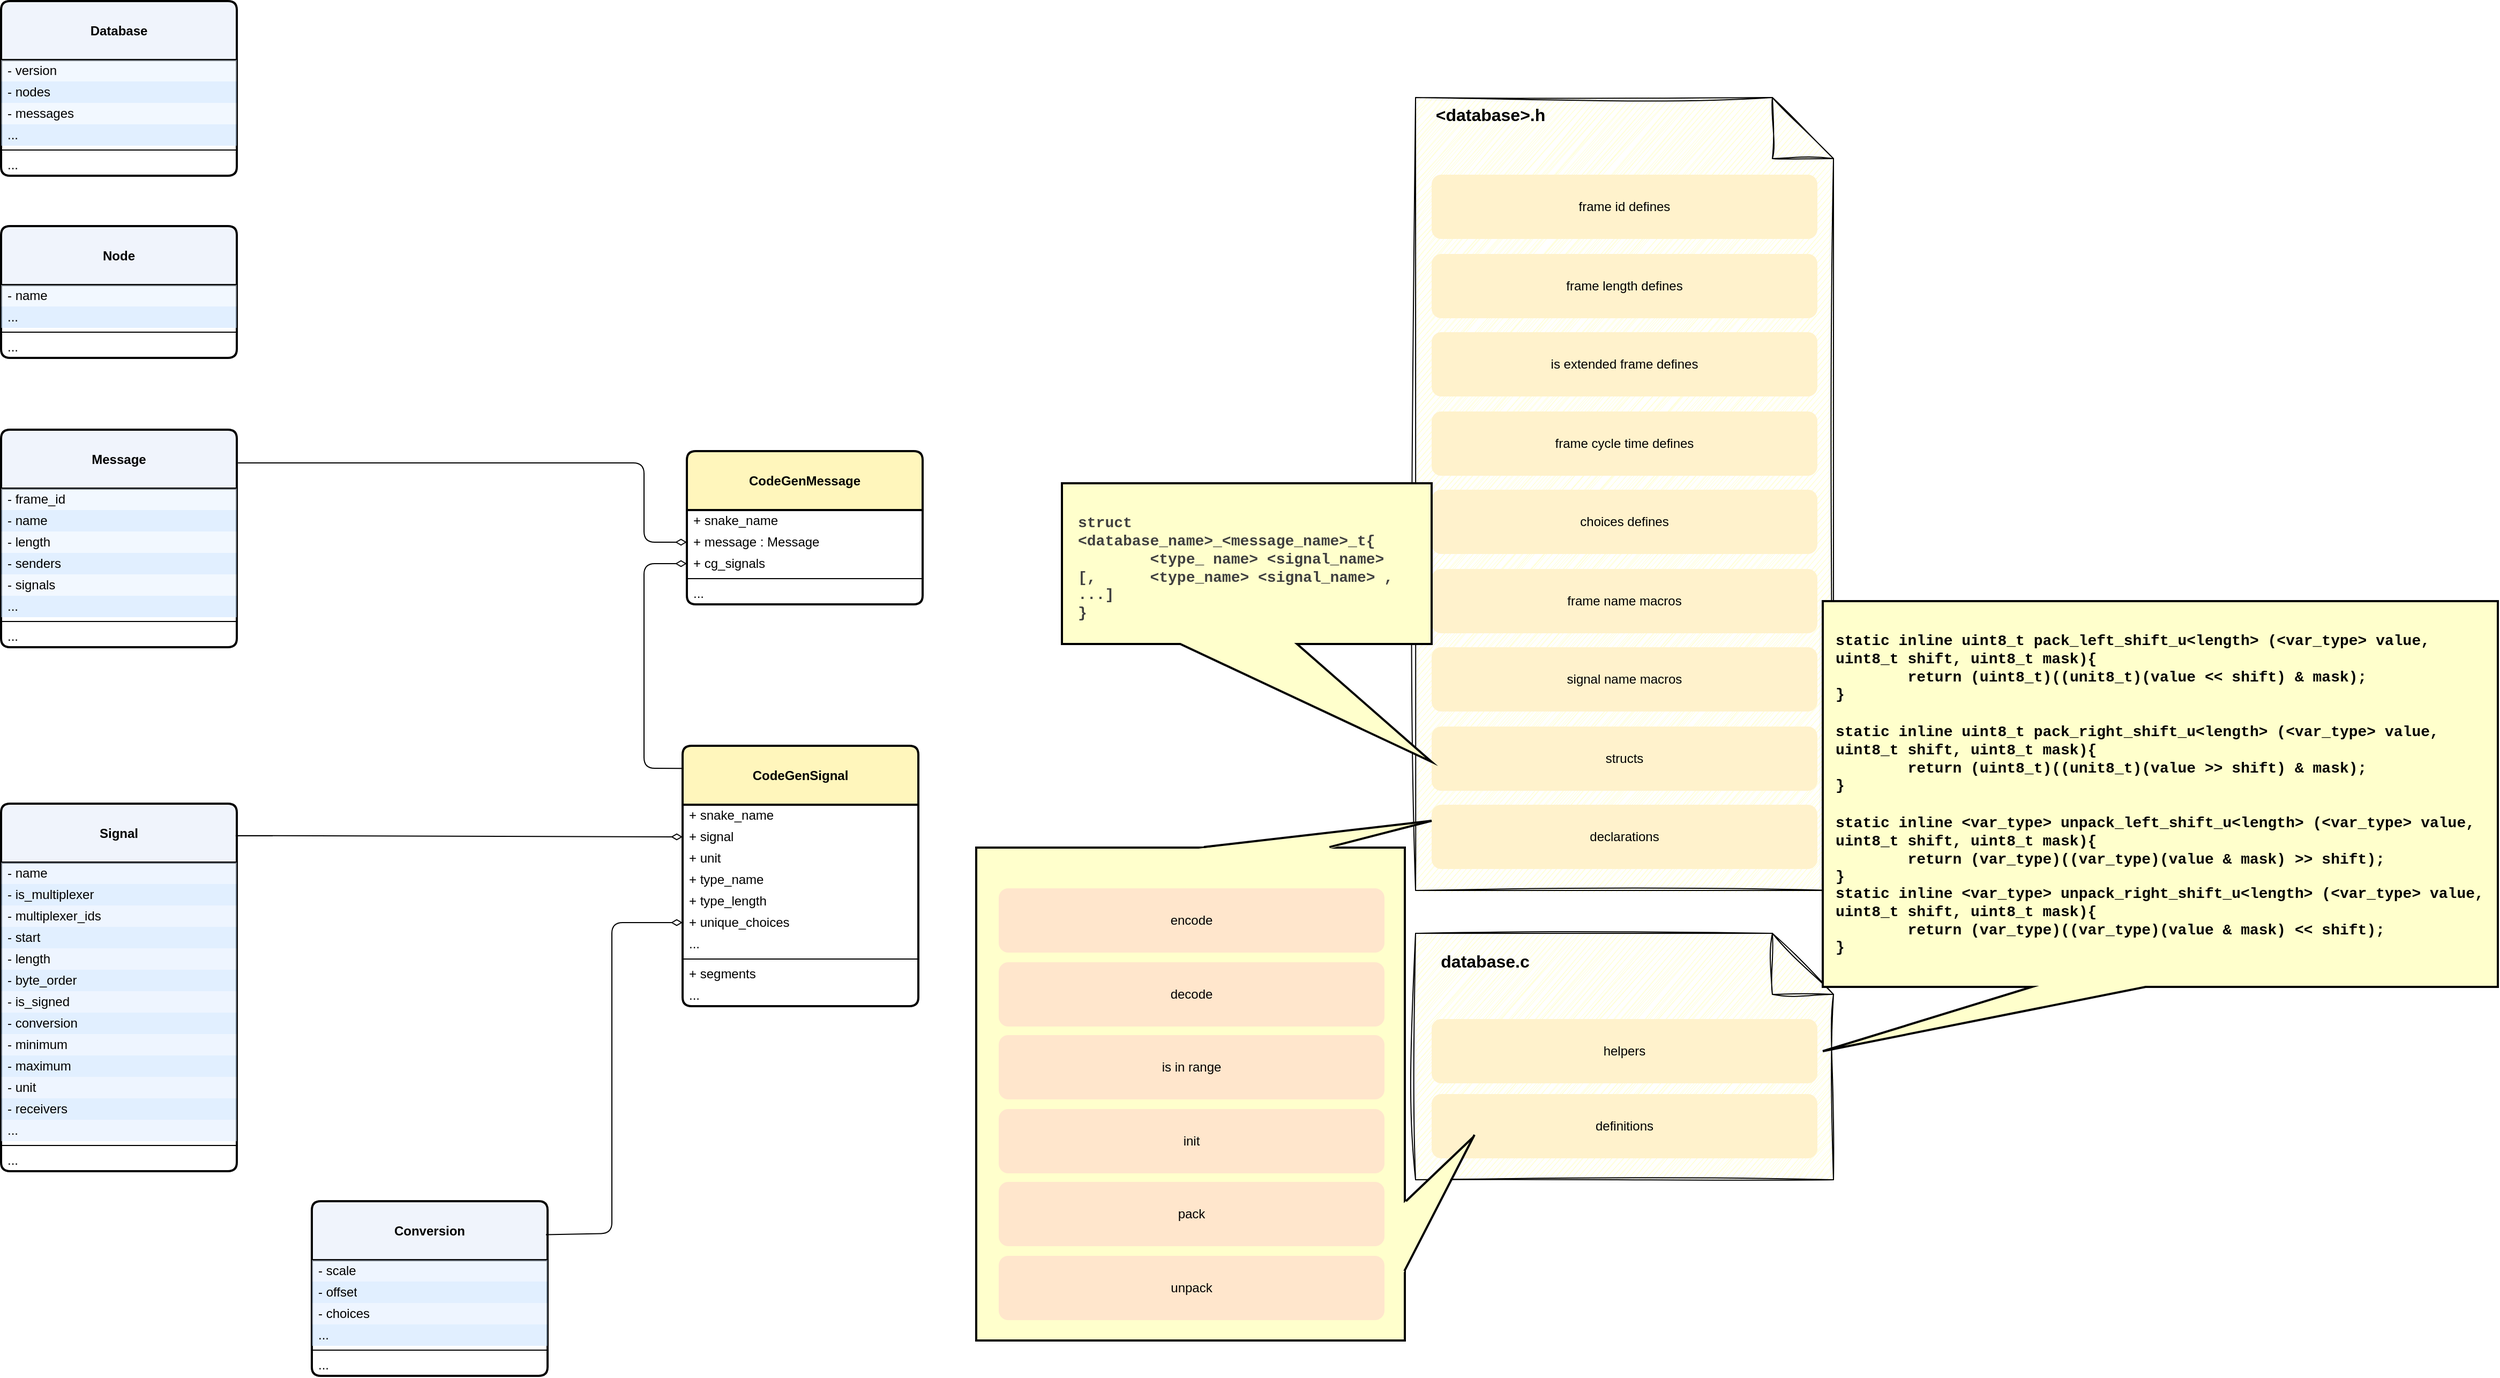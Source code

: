 <mxfile>
    <diagram id="0CQFVA6_GC00lFm2K_Ry" name="第 1 页">
        <mxGraphModel dx="2390" dy="2868" grid="1" gridSize="10" guides="1" tooltips="1" connect="1" arrows="1" fold="1" page="1" pageScale="1" pageWidth="1169" pageHeight="1654" math="0" shadow="0">
            <root>
                <mxCell id="0"/>
                <mxCell id="1" parent="0"/>
                <mxCell id="204" value="" style="shape=note2;boundedLbl=1;whiteSpace=wrap;html=1;size=57;verticalAlign=top;align=center;sketch=1;curveFitting=1;jiggle=2;fillColor=#FFFFCC;" vertex="1" parent="1">
                    <mxGeometry x="2060" y="80" width="390" height="740" as="geometry"/>
                </mxCell>
                <mxCell id="41" value="&lt;div&gt;&lt;br&gt;&lt;/div&gt;&lt;div&gt;&lt;b&gt;Node&lt;/b&gt;&lt;/div&gt;" style="swimlane;fontStyle=0;align=center;verticalAlign=top;childLayout=stackLayout;horizontal=1;startSize=55;horizontalStack=0;resizeParent=1;resizeParentMax=0;resizeLast=0;collapsible=0;marginBottom=0;html=1;whiteSpace=wrap;arcSize=5;rounded=1;strokeWidth=2;fillColor=#F0F4FC;" parent="1" vertex="1">
                    <mxGeometry x="740" y="200" width="220" height="123" as="geometry"/>
                </mxCell>
                <mxCell id="43" value="- name" style="text;html=1;strokeColor=none;fillColor=#E5F2FF;align=left;verticalAlign=middle;spacingLeft=4;spacingRight=4;overflow=hidden;rotatable=0;points=[[0,0.5],[1,0.5]];portConstraint=eastwest;whiteSpace=wrap;opacity=50;" parent="41" vertex="1">
                    <mxGeometry y="55" width="220" height="20" as="geometry"/>
                </mxCell>
                <mxCell id="45" value="..." style="text;html=1;strokeColor=none;fillColor=light-dark(#C4DFFF,#1A2637);align=left;verticalAlign=middle;spacingLeft=4;spacingRight=4;overflow=hidden;rotatable=0;points=[[0,0.5],[1,0.5]];portConstraint=eastwest;whiteSpace=wrap;opacity=50;" parent="41" vertex="1">
                    <mxGeometry y="75" width="220" height="20" as="geometry"/>
                </mxCell>
                <mxCell id="46" value="" style="line;strokeWidth=1;fillColor=none;align=left;verticalAlign=middle;spacingTop=-1;spacingLeft=3;spacingRight=3;rotatable=0;labelPosition=right;points=[];portConstraint=eastwest;" parent="41" vertex="1">
                    <mxGeometry y="95" width="220" height="8" as="geometry"/>
                </mxCell>
                <mxCell id="48" value="..." style="text;html=1;strokeColor=none;fillColor=none;align=left;verticalAlign=middle;spacingLeft=4;spacingRight=4;overflow=hidden;rotatable=0;points=[[0,0.5],[1,0.5]];portConstraint=eastwest;whiteSpace=wrap;" parent="41" vertex="1">
                    <mxGeometry y="103" width="220" height="20" as="geometry"/>
                </mxCell>
                <mxCell id="50" value="&lt;div&gt;&lt;b&gt;&lt;br&gt;&lt;/b&gt;&lt;/div&gt;&lt;b&gt;Message&lt;/b&gt;" style="swimlane;fontStyle=0;align=center;verticalAlign=top;childLayout=stackLayout;horizontal=1;startSize=55;horizontalStack=0;resizeParent=1;resizeParentMax=0;resizeLast=0;collapsible=0;marginBottom=0;html=1;whiteSpace=wrap;rounded=1;arcSize=5;strokeWidth=2;fillColor=#F0F4FC;" parent="1" vertex="1">
                    <mxGeometry x="740" y="390" width="220" height="203" as="geometry"/>
                </mxCell>
                <mxCell id="71" value="- frame_id" style="text;html=1;strokeColor=none;fillColor=#E5F2FF;align=left;verticalAlign=middle;spacingLeft=4;spacingRight=4;overflow=hidden;rotatable=0;points=[[0,0.5],[1,0.5]];portConstraint=eastwest;whiteSpace=wrap;opacity=50;" parent="50" vertex="1">
                    <mxGeometry y="55" width="220" height="20" as="geometry"/>
                </mxCell>
                <mxCell id="78" value="- name" style="text;html=1;strokeColor=none;fillColor=#C4DFFF;align=left;verticalAlign=middle;spacingLeft=4;spacingRight=4;overflow=hidden;rotatable=0;points=[[0,0.5],[1,0.5]];portConstraint=eastwest;whiteSpace=wrap;opacity=50;" parent="50" vertex="1">
                    <mxGeometry y="75" width="220" height="20" as="geometry"/>
                </mxCell>
                <mxCell id="81" value="- length" style="text;html=1;strokeColor=none;fillColor=#E5F2FF;align=left;verticalAlign=middle;spacingLeft=4;spacingRight=4;overflow=hidden;rotatable=0;points=[[0,0.5],[1,0.5]];portConstraint=eastwest;whiteSpace=wrap;opacity=50;" parent="50" vertex="1">
                    <mxGeometry y="95" width="220" height="20" as="geometry"/>
                </mxCell>
                <mxCell id="83" value="- senders" style="text;html=1;strokeColor=none;fillColor=#C4DFFF;align=left;verticalAlign=middle;spacingLeft=4;spacingRight=4;overflow=hidden;rotatable=0;points=[[0,0.5],[1,0.5]];portConstraint=eastwest;whiteSpace=wrap;opacity=50;" parent="50" vertex="1">
                    <mxGeometry y="115" width="220" height="20" as="geometry"/>
                </mxCell>
                <mxCell id="52" value="- signals" style="text;html=1;strokeColor=none;fillColor=#E5F2FF;align=left;verticalAlign=middle;spacingLeft=4;spacingRight=4;overflow=hidden;rotatable=0;points=[[0,0.5],[1,0.5]];portConstraint=eastwest;whiteSpace=wrap;opacity=50;" parent="50" vertex="1">
                    <mxGeometry y="135" width="220" height="20" as="geometry"/>
                </mxCell>
                <mxCell id="54" value="..." style="text;html=1;strokeColor=none;fillColor=#C4DFFF;align=left;verticalAlign=middle;spacingLeft=4;spacingRight=4;overflow=hidden;rotatable=0;points=[[0,0.5],[1,0.5]];portConstraint=eastwest;whiteSpace=wrap;opacity=50;" parent="50" vertex="1">
                    <mxGeometry y="155" width="220" height="20" as="geometry"/>
                </mxCell>
                <mxCell id="55" value="" style="line;strokeWidth=1;fillColor=none;align=left;verticalAlign=middle;spacingTop=-1;spacingLeft=3;spacingRight=3;rotatable=0;labelPosition=right;points=[];portConstraint=eastwest;" parent="50" vertex="1">
                    <mxGeometry y="175" width="220" height="8" as="geometry"/>
                </mxCell>
                <mxCell id="57" value="..." style="text;html=1;strokeColor=none;fillColor=none;align=left;verticalAlign=middle;spacingLeft=4;spacingRight=4;overflow=hidden;rotatable=0;points=[[0,0.5],[1,0.5]];portConstraint=eastwest;whiteSpace=wrap;" parent="50" vertex="1">
                    <mxGeometry y="183" width="220" height="20" as="geometry"/>
                </mxCell>
                <mxCell id="59" value="&lt;div&gt;&lt;br&gt;&lt;/div&gt;&lt;b&gt;Signal&lt;/b&gt;" style="swimlane;fontStyle=0;align=center;verticalAlign=top;childLayout=stackLayout;horizontal=1;startSize=55;horizontalStack=0;resizeParent=1;resizeParentMax=0;resizeLast=0;collapsible=0;marginBottom=0;html=1;whiteSpace=wrap;arcSize=5;rounded=1;strokeWidth=2;fillColor=#F0F4FC;" parent="1" vertex="1">
                    <mxGeometry x="740" y="739" width="220" height="343" as="geometry"/>
                </mxCell>
                <mxCell id="61" value="- name" style="text;html=1;strokeColor=none;fillColor=#DDEBFF;align=left;verticalAlign=middle;spacingLeft=4;spacingRight=4;overflow=hidden;rotatable=0;points=[[0,0.5],[1,0.5]];portConstraint=eastwest;whiteSpace=wrap;opacity=50;" parent="59" vertex="1">
                    <mxGeometry y="55" width="220" height="20" as="geometry"/>
                </mxCell>
                <mxCell id="87" value="- is_multiplexer" style="text;html=1;strokeColor=none;fillColor=#C4DFFF;align=left;verticalAlign=middle;spacingLeft=4;spacingRight=4;overflow=hidden;rotatable=0;points=[[0,0.5],[1,0.5]];portConstraint=eastwest;whiteSpace=wrap;opacity=50;" parent="59" vertex="1">
                    <mxGeometry y="75" width="220" height="20" as="geometry"/>
                </mxCell>
                <mxCell id="107" value="- multiplexer_ids" style="text;html=1;strokeColor=none;fillColor=#DDEBFF;align=left;verticalAlign=middle;spacingLeft=4;spacingRight=4;overflow=hidden;rotatable=0;points=[[0,0.5],[1,0.5]];portConstraint=eastwest;whiteSpace=wrap;opacity=50;" parent="59" vertex="1">
                    <mxGeometry y="95" width="220" height="20" as="geometry"/>
                </mxCell>
                <mxCell id="90" value="- start" style="text;html=1;strokeColor=none;fillColor=#C4DFFF;align=left;verticalAlign=middle;spacingLeft=4;spacingRight=4;overflow=hidden;rotatable=0;points=[[0,0.5],[1,0.5]];portConstraint=eastwest;whiteSpace=wrap;opacity=50;" parent="59" vertex="1">
                    <mxGeometry y="115" width="220" height="20" as="geometry"/>
                </mxCell>
                <mxCell id="89" value="- length" style="text;html=1;strokeColor=none;fillColor=#DDEBFF;align=left;verticalAlign=middle;spacingLeft=4;spacingRight=4;overflow=hidden;rotatable=0;points=[[0,0.5],[1,0.5]];portConstraint=eastwest;whiteSpace=wrap;opacity=50;" parent="59" vertex="1">
                    <mxGeometry y="135" width="220" height="20" as="geometry"/>
                </mxCell>
                <mxCell id="88" value="- byte_order" style="text;html=1;strokeColor=none;fillColor=#C4DFFF;align=left;verticalAlign=middle;spacingLeft=4;spacingRight=4;overflow=hidden;rotatable=0;points=[[0,0.5],[1,0.5]];portConstraint=eastwest;whiteSpace=wrap;opacity=50;" parent="59" vertex="1">
                    <mxGeometry y="155" width="220" height="20" as="geometry"/>
                </mxCell>
                <mxCell id="91" value="- is_signed" style="text;html=1;strokeColor=none;fillColor=#DDEBFF;align=left;verticalAlign=middle;spacingLeft=4;spacingRight=4;overflow=hidden;rotatable=0;points=[[0,0.5],[1,0.5]];portConstraint=eastwest;whiteSpace=wrap;opacity=50;" parent="59" vertex="1">
                    <mxGeometry y="175" width="220" height="20" as="geometry"/>
                </mxCell>
                <mxCell id="102" value="- conversion" style="text;html=1;strokeColor=none;fillColor=#C4DFFF;align=left;verticalAlign=middle;spacingLeft=4;spacingRight=4;overflow=hidden;rotatable=0;points=[[0,0.5],[1,0.5]];portConstraint=eastwest;whiteSpace=wrap;opacity=50;" parent="59" vertex="1">
                    <mxGeometry y="195" width="220" height="20" as="geometry"/>
                </mxCell>
                <mxCell id="100" value="- minimum" style="text;html=1;strokeColor=none;fillColor=#DDEBFF;align=left;verticalAlign=middle;spacingLeft=4;spacingRight=4;overflow=hidden;rotatable=0;points=[[0,0.5],[1,0.5]];portConstraint=eastwest;whiteSpace=wrap;opacity=50;" parent="59" vertex="1">
                    <mxGeometry y="215" width="220" height="20" as="geometry"/>
                </mxCell>
                <mxCell id="99" value="- maximum" style="text;html=1;strokeColor=none;fillColor=#C4DFFF;align=left;verticalAlign=middle;spacingLeft=4;spacingRight=4;overflow=hidden;rotatable=0;points=[[0,0.5],[1,0.5]];portConstraint=eastwest;whiteSpace=wrap;opacity=50;" parent="59" vertex="1">
                    <mxGeometry y="235" width="220" height="20" as="geometry"/>
                </mxCell>
                <mxCell id="118" value="- unit" style="text;html=1;strokeColor=none;fillColor=#DDEBFF;align=left;verticalAlign=middle;spacingLeft=4;spacingRight=4;overflow=hidden;rotatable=0;points=[[0,0.5],[1,0.5]];portConstraint=eastwest;whiteSpace=wrap;opacity=50;" parent="59" vertex="1">
                    <mxGeometry y="255" width="220" height="20" as="geometry"/>
                </mxCell>
                <mxCell id="103" value="- receivers" style="text;html=1;strokeColor=none;fillColor=#C4DFFF;align=left;verticalAlign=middle;spacingLeft=4;spacingRight=4;overflow=hidden;rotatable=0;points=[[0,0.5],[1,0.5]];portConstraint=eastwest;whiteSpace=wrap;opacity=50;" parent="59" vertex="1">
                    <mxGeometry y="275" width="220" height="20" as="geometry"/>
                </mxCell>
                <mxCell id="63" value="..." style="text;html=1;strokeColor=none;fillColor=#DDEBFF;align=left;verticalAlign=middle;spacingLeft=4;spacingRight=4;overflow=hidden;rotatable=0;points=[[0,0.5],[1,0.5]];portConstraint=eastwest;whiteSpace=wrap;opacity=50;" parent="59" vertex="1">
                    <mxGeometry y="295" width="220" height="20" as="geometry"/>
                </mxCell>
                <mxCell id="64" value="" style="line;strokeWidth=1;fillColor=none;align=left;verticalAlign=middle;spacingTop=-1;spacingLeft=3;spacingRight=3;rotatable=0;labelPosition=right;points=[];portConstraint=eastwest;" parent="59" vertex="1">
                    <mxGeometry y="315" width="220" height="8" as="geometry"/>
                </mxCell>
                <mxCell id="66" value="..." style="text;html=1;strokeColor=none;fillColor=none;align=left;verticalAlign=middle;spacingLeft=4;spacingRight=4;overflow=hidden;rotatable=0;points=[[0,0.5],[1,0.5]];portConstraint=eastwest;whiteSpace=wrap;" parent="59" vertex="1">
                    <mxGeometry y="323" width="220" height="20" as="geometry"/>
                </mxCell>
                <mxCell id="132" value="&lt;div&gt;&lt;b&gt;&lt;br&gt;&lt;/b&gt;&lt;/div&gt;&lt;b&gt;Conversion&lt;/b&gt;" style="swimlane;fontStyle=0;align=center;verticalAlign=top;childLayout=stackLayout;horizontal=1;startSize=55;horizontalStack=0;resizeParent=1;resizeParentMax=0;resizeLast=0;collapsible=0;marginBottom=0;html=1;whiteSpace=wrap;arcSize=5;rounded=1;strokeWidth=2;fillColor=#F0F4FC;" parent="1" vertex="1">
                    <mxGeometry x="1030" y="1110" width="220" height="163" as="geometry"/>
                </mxCell>
                <mxCell id="133" value="- scale" style="text;html=1;strokeColor=none;fillColor=#DDEBFF;align=left;verticalAlign=middle;spacingLeft=4;spacingRight=4;overflow=hidden;rotatable=0;points=[[0,0.5],[1,0.5]];portConstraint=eastwest;whiteSpace=wrap;opacity=50;" parent="132" vertex="1">
                    <mxGeometry y="55" width="220" height="20" as="geometry"/>
                </mxCell>
                <mxCell id="141" value="- offset" style="text;html=1;strokeColor=none;fillColor=#C4DFFF;align=left;verticalAlign=middle;spacingLeft=4;spacingRight=4;overflow=hidden;rotatable=0;points=[[0,0.5],[1,0.5]];portConstraint=eastwest;whiteSpace=wrap;opacity=50;" parent="132" vertex="1">
                    <mxGeometry y="75" width="220" height="20" as="geometry"/>
                </mxCell>
                <mxCell id="142" value="- choices" style="text;html=1;strokeColor=none;fillColor=#DDEBFF;align=left;verticalAlign=middle;spacingLeft=4;spacingRight=4;overflow=hidden;rotatable=0;points=[[0,0.5],[1,0.5]];portConstraint=eastwest;whiteSpace=wrap;opacity=50;" parent="132" vertex="1">
                    <mxGeometry y="95" width="220" height="20" as="geometry"/>
                </mxCell>
                <mxCell id="145" value="..." style="text;html=1;strokeColor=none;fillColor=#C4DFFF;align=left;verticalAlign=middle;spacingLeft=4;spacingRight=4;overflow=hidden;rotatable=0;points=[[0,0.5],[1,0.5]];portConstraint=eastwest;whiteSpace=wrap;opacity=50;" parent="132" vertex="1">
                    <mxGeometry y="115" width="220" height="20" as="geometry"/>
                </mxCell>
                <mxCell id="146" value="" style="line;strokeWidth=1;fillColor=none;align=left;verticalAlign=middle;spacingTop=-1;spacingLeft=3;spacingRight=3;rotatable=0;labelPosition=right;points=[];portConstraint=eastwest;" parent="132" vertex="1">
                    <mxGeometry y="135" width="220" height="8" as="geometry"/>
                </mxCell>
                <mxCell id="147" value="..." style="text;html=1;strokeColor=none;fillColor=none;align=left;verticalAlign=middle;spacingLeft=4;spacingRight=4;overflow=hidden;rotatable=0;points=[[0,0.5],[1,0.5]];portConstraint=eastwest;whiteSpace=wrap;" parent="132" vertex="1">
                    <mxGeometry y="143" width="220" height="20" as="geometry"/>
                </mxCell>
                <mxCell id="151" value="&lt;div&gt;&lt;br&gt;&lt;/div&gt;Database" style="swimlane;fontStyle=1;align=center;verticalAlign=top;childLayout=stackLayout;horizontal=1;startSize=55;horizontalStack=0;resizeParent=1;resizeParentMax=0;resizeLast=0;collapsible=0;marginBottom=0;html=1;whiteSpace=wrap;arcSize=5;rounded=1;strokeWidth=2;fillColor=#F0F4FC;" parent="1" vertex="1">
                    <mxGeometry x="740" y="-10" width="220" height="163" as="geometry"/>
                </mxCell>
                <mxCell id="152" value="- version" style="text;html=1;strokeColor=none;fillColor=#E5F2FF;align=left;verticalAlign=middle;spacingLeft=4;spacingRight=4;overflow=hidden;rotatable=0;points=[[0,0.5],[1,0.5]];portConstraint=eastwest;whiteSpace=wrap;opacity=50;" parent="151" vertex="1">
                    <mxGeometry y="55" width="220" height="20" as="geometry"/>
                </mxCell>
                <mxCell id="157" value="- nodes" style="text;html=1;strokeColor=none;fillColor=#C4DFFF;align=left;verticalAlign=middle;spacingLeft=4;spacingRight=4;overflow=hidden;rotatable=0;points=[[0,0.5],[1,0.5]];portConstraint=eastwest;whiteSpace=wrap;opacity=50;" parent="151" vertex="1">
                    <mxGeometry y="75" width="220" height="20" as="geometry"/>
                </mxCell>
                <mxCell id="156" value="- messages" style="text;html=1;strokeColor=none;fillColor=#E5F2FF;align=left;verticalAlign=middle;spacingLeft=4;spacingRight=4;overflow=hidden;rotatable=0;points=[[0,0.5],[1,0.5]];portConstraint=eastwest;whiteSpace=wrap;opacity=50;" parent="151" vertex="1">
                    <mxGeometry y="95" width="220" height="20" as="geometry"/>
                </mxCell>
                <mxCell id="153" value="..." style="text;html=1;strokeColor=none;fillColor=#C4DFFF;align=left;verticalAlign=middle;spacingLeft=4;spacingRight=4;overflow=hidden;rotatable=0;points=[[0,0.5],[1,0.5]];portConstraint=eastwest;whiteSpace=wrap;opacity=50;" parent="151" vertex="1">
                    <mxGeometry y="115" width="220" height="20" as="geometry"/>
                </mxCell>
                <mxCell id="154" value="" style="line;strokeWidth=1;fillColor=none;align=left;verticalAlign=middle;spacingTop=-1;spacingLeft=3;spacingRight=3;rotatable=0;labelPosition=right;points=[];portConstraint=eastwest;" parent="151" vertex="1">
                    <mxGeometry y="135" width="220" height="8" as="geometry"/>
                </mxCell>
                <mxCell id="155" value="..." style="text;html=1;strokeColor=none;fillColor=none;align=left;verticalAlign=middle;spacingLeft=4;spacingRight=4;overflow=hidden;rotatable=0;points=[[0,0.5],[1,0.5]];portConstraint=eastwest;whiteSpace=wrap;" parent="151" vertex="1">
                    <mxGeometry y="143" width="220" height="20" as="geometry"/>
                </mxCell>
                <mxCell id="161" value="&lt;div&gt;&lt;br&gt;&lt;/div&gt;&lt;b&gt;CodeGenSignal&lt;/b&gt;" style="swimlane;fontStyle=0;align=center;verticalAlign=top;childLayout=stackLayout;horizontal=1;startSize=55;horizontalStack=0;resizeParent=1;resizeParentMax=0;resizeLast=0;collapsible=0;marginBottom=0;html=1;whiteSpace=wrap;arcSize=5;rounded=1;strokeWidth=2;fillColor=#FFF6BC;" vertex="1" parent="1">
                    <mxGeometry x="1376" y="685" width="220" height="243" as="geometry"/>
                </mxCell>
                <mxCell id="174" value="+ snake_name" style="text;html=1;strokeColor=none;fillColor=none;align=left;verticalAlign=middle;spacingLeft=4;spacingRight=4;overflow=hidden;rotatable=0;points=[[0,0.5],[1,0.5]];portConstraint=eastwest;whiteSpace=wrap;sketch=1;curveFitting=1;jiggle=2;" vertex="1" parent="161">
                    <mxGeometry y="55" width="220" height="20" as="geometry"/>
                </mxCell>
                <mxCell id="193" value="+ signal" style="text;html=1;strokeColor=none;fillColor=none;align=left;verticalAlign=middle;spacingLeft=4;spacingRight=4;overflow=hidden;rotatable=0;points=[[0,0.5],[1,0.5]];portConstraint=eastwest;whiteSpace=wrap;sketch=1;curveFitting=1;jiggle=2;" vertex="1" parent="161">
                    <mxGeometry y="75" width="220" height="20" as="geometry"/>
                </mxCell>
                <mxCell id="192" value="+ unit" style="text;html=1;strokeColor=none;fillColor=none;align=left;verticalAlign=middle;spacingLeft=4;spacingRight=4;overflow=hidden;rotatable=0;points=[[0,0.5],[1,0.5]];portConstraint=eastwest;whiteSpace=wrap;sketch=1;curveFitting=1;jiggle=2;" vertex="1" parent="161">
                    <mxGeometry y="95" width="220" height="20" as="geometry"/>
                </mxCell>
                <mxCell id="191" value="+ type_name" style="text;html=1;strokeColor=none;fillColor=none;align=left;verticalAlign=middle;spacingLeft=4;spacingRight=4;overflow=hidden;rotatable=0;points=[[0,0.5],[1,0.5]];portConstraint=eastwest;whiteSpace=wrap;sketch=1;curveFitting=1;jiggle=2;" vertex="1" parent="161">
                    <mxGeometry y="115" width="220" height="20" as="geometry"/>
                </mxCell>
                <mxCell id="190" value="+ type_length" style="text;html=1;strokeColor=none;fillColor=none;align=left;verticalAlign=middle;spacingLeft=4;spacingRight=4;overflow=hidden;rotatable=0;points=[[0,0.5],[1,0.5]];portConstraint=eastwest;whiteSpace=wrap;sketch=1;curveFitting=1;jiggle=2;" vertex="1" parent="161">
                    <mxGeometry y="135" width="220" height="20" as="geometry"/>
                </mxCell>
                <mxCell id="189" value="+ unique_choices" style="text;html=1;strokeColor=none;fillColor=none;align=left;verticalAlign=middle;spacingLeft=4;spacingRight=4;overflow=hidden;rotatable=0;points=[[0,0.5],[1,0.5]];portConstraint=eastwest;whiteSpace=wrap;sketch=1;curveFitting=1;jiggle=2;" vertex="1" parent="161">
                    <mxGeometry y="155" width="220" height="20" as="geometry"/>
                </mxCell>
                <mxCell id="194" value="..." style="text;html=1;strokeColor=none;fillColor=none;align=left;verticalAlign=middle;spacingLeft=4;spacingRight=4;overflow=hidden;rotatable=0;points=[[0,0.5],[1,0.5]];portConstraint=eastwest;whiteSpace=wrap;sketch=1;curveFitting=1;jiggle=2;" vertex="1" parent="161">
                    <mxGeometry y="175" width="220" height="20" as="geometry"/>
                </mxCell>
                <mxCell id="175" value="" style="line;strokeWidth=1;fillColor=none;align=left;verticalAlign=middle;spacingTop=-1;spacingLeft=3;spacingRight=3;rotatable=0;labelPosition=right;points=[];portConstraint=eastwest;" vertex="1" parent="161">
                    <mxGeometry y="195" width="220" height="8" as="geometry"/>
                </mxCell>
                <mxCell id="176" value="+ segments" style="text;html=1;strokeColor=none;fillColor=none;align=left;verticalAlign=middle;spacingLeft=4;spacingRight=4;overflow=hidden;rotatable=0;points=[[0,0.5],[1,0.5]];portConstraint=eastwest;whiteSpace=wrap;" vertex="1" parent="161">
                    <mxGeometry y="203" width="220" height="20" as="geometry"/>
                </mxCell>
                <mxCell id="195" value="..." style="text;html=1;strokeColor=none;fillColor=none;align=left;verticalAlign=middle;spacingLeft=4;spacingRight=4;overflow=hidden;rotatable=0;points=[[0,0.5],[1,0.5]];portConstraint=eastwest;whiteSpace=wrap;" vertex="1" parent="161">
                    <mxGeometry y="223" width="220" height="20" as="geometry"/>
                </mxCell>
                <mxCell id="177" value="&lt;div&gt;&lt;br&gt;&lt;/div&gt;&lt;b&gt;CodeGenMessage&lt;/b&gt;" style="swimlane;fontStyle=0;align=center;verticalAlign=top;childLayout=stackLayout;horizontal=1;startSize=55;horizontalStack=0;resizeParent=1;resizeParentMax=0;resizeLast=0;collapsible=0;marginBottom=0;html=1;whiteSpace=wrap;arcSize=5;rounded=1;strokeWidth=2;fillColor=#FFF6BC;" vertex="1" parent="1">
                    <mxGeometry x="1380" y="410" width="220" height="143" as="geometry"/>
                </mxCell>
                <mxCell id="178" value="+ snake_name" style="text;html=1;strokeColor=none;fillColor=none;align=left;verticalAlign=middle;spacingLeft=4;spacingRight=4;overflow=hidden;rotatable=0;points=[[0,0.5],[1,0.5]];portConstraint=eastwest;whiteSpace=wrap;sketch=1;curveFitting=1;jiggle=2;" vertex="1" parent="177">
                    <mxGeometry y="55" width="220" height="20" as="geometry"/>
                </mxCell>
                <mxCell id="182" value="+ message : Message" style="text;html=1;strokeColor=none;fillColor=none;align=left;verticalAlign=middle;spacingLeft=4;spacingRight=4;overflow=hidden;rotatable=0;points=[[0,0.5],[1,0.5]];portConstraint=eastwest;whiteSpace=wrap;sketch=1;curveFitting=1;jiggle=2;" vertex="1" parent="177">
                    <mxGeometry y="75" width="220" height="20" as="geometry"/>
                </mxCell>
                <mxCell id="181" value="+ cg_signals" style="text;html=1;strokeColor=none;fillColor=none;align=left;verticalAlign=middle;spacingLeft=4;spacingRight=4;overflow=hidden;rotatable=0;points=[[0,0.5],[1,0.5]];portConstraint=eastwest;whiteSpace=wrap;sketch=1;curveFitting=1;jiggle=2;" vertex="1" parent="177">
                    <mxGeometry y="95" width="220" height="20" as="geometry"/>
                </mxCell>
                <mxCell id="179" value="" style="line;strokeWidth=1;fillColor=none;align=left;verticalAlign=middle;spacingTop=-1;spacingLeft=3;spacingRight=3;rotatable=0;labelPosition=right;points=[];portConstraint=eastwest;" vertex="1" parent="177">
                    <mxGeometry y="115" width="220" height="8" as="geometry"/>
                </mxCell>
                <mxCell id="180" value="..." style="text;html=1;strokeColor=none;fillColor=none;align=left;verticalAlign=middle;spacingLeft=4;spacingRight=4;overflow=hidden;rotatable=0;points=[[0,0.5],[1,0.5]];portConstraint=eastwest;whiteSpace=wrap;" vertex="1" parent="177">
                    <mxGeometry y="123" width="220" height="20" as="geometry"/>
                </mxCell>
                <mxCell id="184" value="" style="endArrow=none;startArrow=diamondThin;endFill=0;startFill=0;html=1;verticalAlign=bottom;labelBackgroundColor=none;strokeWidth=1;startSize=8;endSize=8;exitX=0;exitY=0.5;exitDx=0;exitDy=0;entryX=-0.003;entryY=0.087;entryDx=0;entryDy=0;entryPerimeter=0;" edge="1" parent="1" source="181" target="161">
                    <mxGeometry width="160" relative="1" as="geometry">
                        <mxPoint x="1210" y="610" as="sourcePoint"/>
                        <mxPoint x="1380" y="770" as="targetPoint"/>
                        <Array as="points">
                            <mxPoint x="1340" y="515"/>
                            <mxPoint x="1340" y="706"/>
                        </Array>
                    </mxGeometry>
                </mxCell>
                <mxCell id="185" value="" style="endArrow=none;startArrow=diamondThin;endFill=0;startFill=0;html=1;verticalAlign=bottom;labelBackgroundColor=none;strokeWidth=1;startSize=8;endSize=8;exitX=0;exitY=0.5;exitDx=0;exitDy=0;entryX=1.005;entryY=0.153;entryDx=0;entryDy=0;entryPerimeter=0;" edge="1" parent="1" source="182" target="50">
                    <mxGeometry width="160" relative="1" as="geometry">
                        <mxPoint x="1260" y="489" as="sourcePoint"/>
                        <mxPoint x="1260" y="740" as="targetPoint"/>
                        <Array as="points">
                            <mxPoint x="1340" y="495"/>
                            <mxPoint x="1340" y="421"/>
                        </Array>
                    </mxGeometry>
                </mxCell>
                <mxCell id="197" value="" style="endArrow=none;startArrow=diamondThin;endFill=0;startFill=0;html=1;verticalAlign=bottom;labelBackgroundColor=none;strokeWidth=1;startSize=8;endSize=8;exitX=0;exitY=0.5;exitDx=0;exitDy=0;entryX=0.995;entryY=0.087;entryDx=0;entryDy=0;entryPerimeter=0;" edge="1" parent="1" source="193" target="59">
                    <mxGeometry width="160" relative="1" as="geometry">
                        <mxPoint x="1380" y="824" as="sourcePoint"/>
                        <mxPoint x="961" y="750" as="targetPoint"/>
                        <Array as="points"/>
                    </mxGeometry>
                </mxCell>
                <mxCell id="203" value="" style="endArrow=none;startArrow=diamondThin;endFill=0;startFill=0;html=1;verticalAlign=bottom;labelBackgroundColor=none;strokeWidth=1;startSize=8;endSize=8;exitX=0;exitY=0.5;exitDx=0;exitDy=0;entryX=0.993;entryY=0.192;entryDx=0;entryDy=0;entryPerimeter=0;" edge="1" parent="1" target="132">
                    <mxGeometry width="160" relative="1" as="geometry">
                        <mxPoint x="1376" y="850" as="sourcePoint"/>
                        <mxPoint x="959" y="850" as="targetPoint"/>
                        <Array as="points">
                            <mxPoint x="1310" y="850"/>
                            <mxPoint x="1310" y="1140"/>
                        </Array>
                    </mxGeometry>
                </mxCell>
                <mxCell id="205" value="" style="shape=note2;boundedLbl=1;whiteSpace=wrap;html=1;size=57;verticalAlign=top;align=center;sketch=1;curveFitting=1;jiggle=2;fillColor=#FFFFCC;" vertex="1" parent="1">
                    <mxGeometry x="2060" y="860" width="390" height="230" as="geometry"/>
                </mxCell>
                <mxCell id="207" value="database.c" style="text;html=1;align=center;verticalAlign=middle;whiteSpace=wrap;rounded=0;strokeWidth=2;fontSize=16;fontStyle=1" vertex="1" parent="1">
                    <mxGeometry x="2070" y="870" width="110" height="31" as="geometry"/>
                </mxCell>
                <mxCell id="208" value="frame id defines" style="rounded=1;whiteSpace=wrap;html=1;fillColor=#fff2cc;strokeColor=none;" vertex="1" parent="1">
                    <mxGeometry x="2075" y="152" width="360" height="60" as="geometry"/>
                </mxCell>
                <mxCell id="209" value="frame length defines" style="rounded=1;whiteSpace=wrap;html=1;fillColor=#fff2cc;strokeColor=none;" vertex="1" parent="1">
                    <mxGeometry x="2075" y="226" width="360" height="60" as="geometry"/>
                </mxCell>
                <mxCell id="210" value="is extended frame defines" style="rounded=1;whiteSpace=wrap;html=1;fillColor=#fff2cc;strokeColor=none;" vertex="1" parent="1">
                    <mxGeometry x="2075" y="299" width="360" height="60" as="geometry"/>
                </mxCell>
                <mxCell id="211" value="frame cycle time defines" style="rounded=1;whiteSpace=wrap;html=1;fillColor=#fff2cc;strokeColor=none;" vertex="1" parent="1">
                    <mxGeometry x="2075" y="373" width="360" height="60" as="geometry"/>
                </mxCell>
                <mxCell id="212" value="choices defines" style="rounded=1;whiteSpace=wrap;html=1;fillColor=#fff2cc;strokeColor=none;" vertex="1" parent="1">
                    <mxGeometry x="2075" y="446" width="360" height="60" as="geometry"/>
                </mxCell>
                <mxCell id="213" value="frame name macros" style="rounded=1;whiteSpace=wrap;html=1;fillColor=#fff2cc;strokeColor=none;" vertex="1" parent="1">
                    <mxGeometry x="2075" y="520" width="360" height="60" as="geometry"/>
                </mxCell>
                <mxCell id="214" value="signal name macros" style="rounded=1;whiteSpace=wrap;html=1;fillColor=#fff2cc;strokeColor=none;" vertex="1" parent="1">
                    <mxGeometry x="2075" y="593" width="360" height="60" as="geometry"/>
                </mxCell>
                <mxCell id="206" value="&amp;lt;database&amp;gt;.h" style="text;html=1;align=center;verticalAlign=middle;whiteSpace=wrap;rounded=0;strokeWidth=2;fontSize=16;fontStyle=1" vertex="1" parent="1">
                    <mxGeometry x="2050" y="80" width="160" height="31" as="geometry"/>
                </mxCell>
                <mxCell id="216" value="structs" style="rounded=1;whiteSpace=wrap;html=1;fillColor=#fff2cc;strokeColor=none;" vertex="1" parent="1">
                    <mxGeometry x="2075" y="667" width="360" height="60" as="geometry"/>
                </mxCell>
                <mxCell id="217" value="declarations" style="rounded=1;whiteSpace=wrap;html=1;fillColor=#fff2cc;strokeColor=none;" vertex="1" parent="1">
                    <mxGeometry x="2075" y="740" width="360" height="60" as="geometry"/>
                </mxCell>
                <mxCell id="218" value="helpers" style="rounded=1;whiteSpace=wrap;html=1;fillColor=#fff2cc;strokeColor=none;" vertex="1" parent="1">
                    <mxGeometry x="2075" y="940" width="360" height="60" as="geometry"/>
                </mxCell>
                <mxCell id="219" value="definitions" style="rounded=1;whiteSpace=wrap;html=1;fillColor=#fff2cc;strokeColor=none;" vertex="1" parent="1">
                    <mxGeometry x="2075" y="1010" width="360" height="60" as="geometry"/>
                </mxCell>
                <mxCell id="220" value="" style="shape=callout;whiteSpace=wrap;html=1;perimeter=calloutPerimeter;size=110;position=0.32;position2=1;base=109;align=left;fillColor=#FFFFCC;strokeColor=#000000;strokeWidth=2;" vertex="1" parent="1">
                    <mxGeometry x="1730" y="440" width="345" height="260" as="geometry"/>
                </mxCell>
                <mxCell id="221" value="&lt;font style=&quot;color: rgb(63, 63, 63); scrollbar-color: rgb(226, 226, 226) rgb(251, 251, 251); font-size: 14px;&quot;&gt;struct &amp;lt;database_name&amp;gt;_&amp;lt;message_name&amp;gt;_t{&lt;/font&gt;&lt;div style=&quot;color: rgb(63, 63, 63); scrollbar-color: rgb(226, 226, 226) rgb(251, 251, 251);&quot;&gt;&lt;font style=&quot;scrollbar-color: rgb(226, 226, 226) rgb(251, 251, 251); font-size: 14px;&quot;&gt;&lt;span style=&quot;white-space: pre;&quot;&gt;&#x9;&lt;/span&gt;&amp;lt;type_ name&amp;gt; &amp;lt;signal_name&amp;gt; [, &lt;span style=&quot;white-space: pre;&quot;&gt;&#x9;&lt;/span&gt;&amp;lt;type_name&amp;gt; &amp;lt;signal_name&amp;gt; , ...]&lt;/font&gt;&lt;/div&gt;&lt;div style=&quot;color: rgb(63, 63, 63); scrollbar-color: rgb(226, 226, 226) rgb(251, 251, 251);&quot;&gt;&lt;div style=&quot;color: rgb(63, 63, 63); scrollbar-color: rgb(226, 226, 226) rgb(251, 251, 251);&quot;&gt;&lt;font style=&quot;color: rgb(63, 63, 63); scrollbar-color: rgb(226, 226, 226) rgb(251, 251, 251); font-size: 14px;&quot;&gt;}&lt;/font&gt;&lt;/div&gt;&lt;/div&gt;" style="text;html=1;align=left;verticalAlign=middle;whiteSpace=wrap;rounded=0;fontFamily=Courier New;fontStyle=1" vertex="1" parent="1">
                    <mxGeometry x="1743" y="484" width="307" height="69" as="geometry"/>
                </mxCell>
                <mxCell id="223" value="" style="rounded=0;whiteSpace=wrap;html=1;strokeWidth=2;fillColor=#FFFFCC;" vertex="1" parent="1">
                    <mxGeometry x="1650" y="780" width="400" height="460" as="geometry"/>
                </mxCell>
                <mxCell id="224" value="encode" style="rounded=1;whiteSpace=wrap;html=1;fillColor=#FFE6CC;strokeColor=none;" vertex="1" parent="1">
                    <mxGeometry x="1671" y="818" width="360" height="60" as="geometry"/>
                </mxCell>
                <mxCell id="225" value="decode" style="rounded=1;whiteSpace=wrap;html=1;fillColor=#FFE6CC;strokeColor=none;" vertex="1" parent="1">
                    <mxGeometry x="1671" y="887" width="360" height="60" as="geometry"/>
                </mxCell>
                <mxCell id="226" value="is in range" style="rounded=1;whiteSpace=wrap;html=1;fillColor=#FFE6CC;strokeColor=none;" vertex="1" parent="1">
                    <mxGeometry x="1671" y="955" width="360" height="60" as="geometry"/>
                </mxCell>
                <mxCell id="227" value="init" style="rounded=1;whiteSpace=wrap;html=1;fillColor=#FFE6CC;strokeColor=none;" vertex="1" parent="1">
                    <mxGeometry x="1671" y="1024" width="360" height="60" as="geometry"/>
                </mxCell>
                <mxCell id="228" value="pack" style="rounded=1;whiteSpace=wrap;html=1;fillColor=#FFE6CC;strokeColor=none;" vertex="1" parent="1">
                    <mxGeometry x="1671" y="1092" width="360" height="60" as="geometry"/>
                </mxCell>
                <mxCell id="229" value="unpack" style="rounded=1;whiteSpace=wrap;html=1;fillColor=#FFE6CC;strokeColor=none;" vertex="1" parent="1">
                    <mxGeometry x="1671" y="1161" width="360" height="60" as="geometry"/>
                </mxCell>
                <mxCell id="232" value="" style="verticalLabelPosition=bottom;verticalAlign=top;html=1;shape=mxgraph.basic.obtuse_triangle;dx=0.49;rotation=90;fillColor=#FFFFCC;strokeColor=none;" vertex="1" parent="1">
                    <mxGeometry x="2015" y="1082" width="130" height="65" as="geometry"/>
                </mxCell>
                <mxCell id="235" value="" style="endArrow=none;html=1;strokeWidth=2;exitX=0.994;exitY=0.855;exitDx=0;exitDy=0;exitPerimeter=0;" edge="1" parent="1">
                    <mxGeometry width="50" height="50" relative="1" as="geometry">
                        <mxPoint x="2049.6" y="1175.2" as="sourcePoint"/>
                        <mxPoint x="2115" y="1048" as="targetPoint"/>
                    </mxGeometry>
                </mxCell>
                <mxCell id="236" value="" style="endArrow=none;html=1;strokeWidth=2;exitX=0.994;exitY=0.855;exitDx=0;exitDy=0;exitPerimeter=0;" edge="1" parent="1">
                    <mxGeometry width="50" height="50" relative="1" as="geometry">
                        <mxPoint x="2051" y="1110.0" as="sourcePoint"/>
                        <mxPoint x="2114" y="1050" as="targetPoint"/>
                    </mxGeometry>
                </mxCell>
                <mxCell id="239" value="" style="shape=mxgraph.arrows2.wedgeArrow;html=1;bendable=0;startWidth=17;fillColor=strokeColor;defaultFillColor=invert;defaultGradientColor=invert;entryX=0;entryY=0.25;entryDx=0;entryDy=0;exitX=0.475;exitY=0.045;exitDx=0;exitDy=0;exitPerimeter=0;strokeColor=#FFFFCC;" edge="1" parent="1" source="223" target="217">
                    <mxGeometry width="100" height="100" relative="1" as="geometry">
                        <mxPoint x="2030" y="820" as="sourcePoint"/>
                        <mxPoint x="2110" y="740" as="targetPoint"/>
                    </mxGeometry>
                </mxCell>
                <mxCell id="240" value="" style="endArrow=none;html=1;strokeWidth=2;exitX=0.531;exitY=-0.001;exitDx=0;exitDy=0;exitPerimeter=0;entryX=0;entryY=0.25;entryDx=0;entryDy=0;" edge="1" parent="1" source="223" target="217">
                    <mxGeometry width="50" height="50" relative="1" as="geometry">
                        <mxPoint x="1869.8" y="780.2" as="sourcePoint"/>
                        <mxPoint x="1935.2" y="653" as="targetPoint"/>
                    </mxGeometry>
                </mxCell>
                <mxCell id="241" value="" style="endArrow=none;html=1;strokeWidth=2;entryX=0;entryY=0.25;entryDx=0;entryDy=0;exitX=0.824;exitY=-0.001;exitDx=0;exitDy=0;exitPerimeter=0;" edge="1" parent="1" source="223" target="217">
                    <mxGeometry width="50" height="50" relative="1" as="geometry">
                        <mxPoint x="1980" y="779" as="sourcePoint"/>
                        <mxPoint x="2075" y="750" as="targetPoint"/>
                    </mxGeometry>
                </mxCell>
                <mxCell id="242" value="" style="shape=callout;whiteSpace=wrap;html=1;perimeter=calloutPerimeter;size=60;position=0.31;position2=0;base=106;align=left;fillColor=#FFFFCC;strokeColor=#000000;strokeWidth=2;" vertex="1" parent="1">
                    <mxGeometry x="2440" y="550" width="630" height="420" as="geometry"/>
                </mxCell>
                <mxCell id="243" value="&lt;font&gt;static inline uint8_t pack_left_shift_u&amp;lt;length&amp;gt; (&amp;lt;var_type&amp;gt; value, uint8_t shift, uint8_t mask){&lt;/font&gt;&lt;div&gt;&lt;span&gt;&lt;span style=&quot;white-space: pre;&quot;&gt;&#x9;&lt;/span&gt;return (uint8_t)((unit8_t)(value &amp;lt;&amp;lt; shift) &amp;amp; mask);&lt;br&gt;&lt;/span&gt;&lt;div&gt;&lt;font&gt;}&lt;/font&gt;&lt;/div&gt;&lt;/div&gt;" style="text;html=1;align=left;verticalAlign=middle;whiteSpace=wrap;rounded=0;fontFamily=Courier New;fontSize=14;fontStyle=1" vertex="1" parent="1">
                    <mxGeometry x="2450" y="570" width="580" height="83" as="geometry"/>
                </mxCell>
                <mxCell id="244" value="&lt;font&gt;static inline uint8_t pack_right_shift_u&amp;lt;length&amp;gt; (&amp;lt;var_type&amp;gt; value, uint8_t shift, uint8_t mask){&lt;/font&gt;&lt;div&gt;&lt;span&gt;&lt;span style=&quot;white-space: pre;&quot;&gt;&#x9;&lt;/span&gt;return (uint8_t)((unit8_t)(value &amp;gt;&amp;gt; shift) &amp;amp; mask);&lt;br&gt;&lt;/span&gt;&lt;div&gt;&lt;font&gt;}&lt;/font&gt;&lt;/div&gt;&lt;/div&gt;" style="text;html=1;align=left;verticalAlign=middle;whiteSpace=wrap;rounded=0;fontFamily=Courier New;fontSize=14;fontStyle=1" vertex="1" parent="1">
                    <mxGeometry x="2450" y="655.5" width="580" height="83" as="geometry"/>
                </mxCell>
                <mxCell id="245" value="&lt;font&gt;static inline &amp;lt;var_type&amp;gt; unpack_left_shift_u&amp;lt;length&amp;gt; (&amp;lt;var_type&amp;gt; value, uint8_t shift, uint8_t mask){&lt;/font&gt;&lt;div&gt;&lt;span&gt;&lt;span style=&quot;white-space: pre;&quot;&gt;&#x9;&lt;/span&gt;return (var_type)((var_type)(value &amp;amp; mask) &amp;gt;&amp;gt; shift);&lt;br&gt;&lt;/span&gt;&lt;div&gt;&lt;font&gt;}&lt;/font&gt;&lt;/div&gt;&lt;/div&gt;" style="text;html=1;align=left;verticalAlign=middle;whiteSpace=wrap;rounded=0;fontFamily=Courier New;fontSize=14;fontStyle=1" vertex="1" parent="1">
                    <mxGeometry x="2450" y="740" width="600" height="83" as="geometry"/>
                </mxCell>
                <mxCell id="247" value="&lt;font&gt;static inline &amp;lt;var_type&amp;gt; unpack_right_shift_u&amp;lt;length&amp;gt; (&amp;lt;var_type&amp;gt; value, uint8_t shift, uint8_t mask){&lt;/font&gt;&lt;div&gt;&lt;span&gt;&lt;span style=&quot;white-space: pre;&quot;&gt;&#x9;&lt;/span&gt;return (var_type)((var_type)(value &amp;amp; mask) &amp;lt;&amp;lt; shift);&lt;br&gt;&lt;/span&gt;&lt;div&gt;&lt;font&gt;}&lt;/font&gt;&lt;/div&gt;&lt;/div&gt;" style="text;html=1;align=left;verticalAlign=middle;whiteSpace=wrap;rounded=0;fontFamily=Courier New;fontSize=14;fontStyle=1" vertex="1" parent="1">
                    <mxGeometry x="2450" y="806.5" width="610" height="83" as="geometry"/>
                </mxCell>
            </root>
        </mxGraphModel>
    </diagram>
</mxfile>